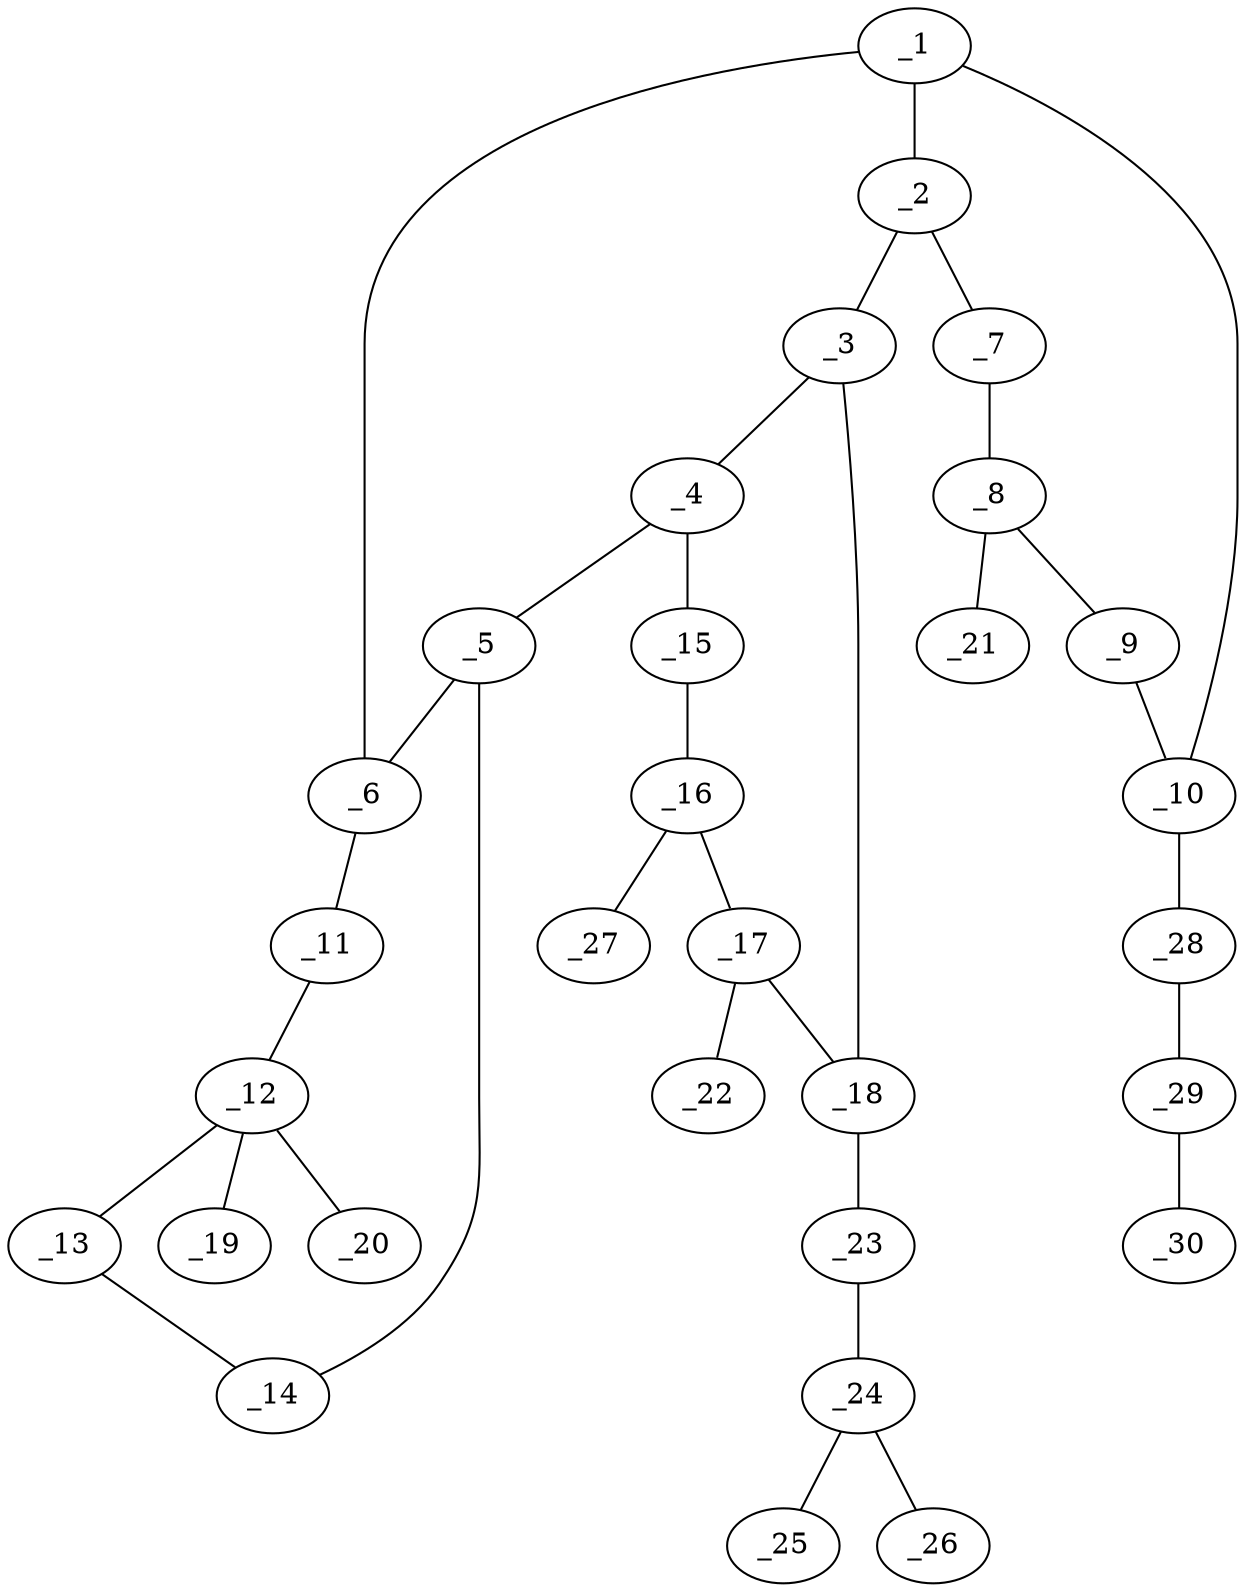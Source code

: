graph molid674897 {
	_1	 [charge=0,
		chem=1,
		symbol="C  ",
		x="6.5",
		y="-0.433"];
	_2	 [charge=0,
		chem=1,
		symbol="C  ",
		x="5.5",
		y="-0.433"];
	_1 -- _2	 [valence=1];
	_6	 [charge=0,
		chem=1,
		symbol="C  ",
		x=7,
		y="0.433"];
	_1 -- _6	 [valence=2];
	_10	 [charge=0,
		chem=1,
		symbol="C  ",
		x=7,
		y="-1.299"];
	_1 -- _10	 [valence=1];
	_3	 [charge=0,
		chem=1,
		symbol="C  ",
		x=5,
		y="0.433"];
	_2 -- _3	 [valence=2];
	_7	 [charge=0,
		chem=2,
		symbol="O  ",
		x=5,
		y="-1.299"];
	_2 -- _7	 [valence=1];
	_4	 [charge=0,
		chem=1,
		symbol="C  ",
		x="5.5",
		y="1.299"];
	_3 -- _4	 [valence=1];
	_18	 [charge=0,
		chem=1,
		symbol="C  ",
		x=4,
		y="0.433"];
	_3 -- _18	 [valence=1];
	_5	 [charge=0,
		chem=1,
		symbol="C  ",
		x="6.5",
		y="1.299"];
	_4 -- _5	 [valence=2];
	_15	 [charge=0,
		chem=2,
		symbol="O  ",
		x=5,
		y="2.1651"];
	_4 -- _15	 [valence=1];
	_5 -- _6	 [valence=1];
	_14	 [charge=0,
		chem=1,
		symbol="C  ",
		x=7,
		y="2.1651"];
	_5 -- _14	 [valence=1];
	_11	 [charge=0,
		chem=2,
		symbol="O  ",
		x=8,
		y="0.433"];
	_6 -- _11	 [valence=1];
	_8	 [charge=0,
		chem=1,
		symbol="C  ",
		x="5.5",
		y="-2.1651"];
	_7 -- _8	 [valence=1];
	_9	 [charge=0,
		chem=1,
		symbol="C  ",
		x="6.5",
		y="-2.1651"];
	_8 -- _9	 [valence=1];
	_21	 [charge=0,
		chem=2,
		symbol="O  ",
		x=5,
		y="-3.0311"];
	_8 -- _21	 [valence=2];
	_9 -- _10	 [valence=2];
	_28	 [charge=0,
		chem=1,
		symbol="C  ",
		x=8,
		y="-1.2991"];
	_10 -- _28	 [valence=1];
	_12	 [charge=0,
		chem=1,
		symbol="C  ",
		x="8.5",
		y="1.299"];
	_11 -- _12	 [valence=1];
	_13	 [charge=0,
		chem=1,
		symbol="C  ",
		x=8,
		y="2.1651"];
	_12 -- _13	 [valence=1];
	_19	 [charge=0,
		chem=1,
		symbol="C  ",
		x="9.366",
		y="1.799"];
	_12 -- _19	 [valence=1];
	_20	 [charge=0,
		chem=1,
		symbol="C  ",
		x="9.366",
		y="0.799"];
	_12 -- _20	 [valence=1];
	_13 -- _14	 [valence=2];
	_16	 [charge=0,
		chem=1,
		symbol="C  ",
		x=4,
		y="2.1651"];
	_15 -- _16	 [valence=1];
	_17	 [charge=0,
		chem=1,
		symbol="C  ",
		x="3.5",
		y="1.299"];
	_16 -- _17	 [valence=1];
	_27	 [charge=0,
		chem=1,
		symbol="C  ",
		x="3.5",
		y="3.0311"];
	_16 -- _27	 [valence=1];
	_17 -- _18	 [valence=1];
	_22	 [charge=0,
		chem=1,
		symbol="C  ",
		x="2.5",
		y="1.299"];
	_17 -- _22	 [valence=1];
	_23	 [charge=0,
		chem=2,
		symbol="O  ",
		x="3.5",
		y="-0.433"];
	_18 -- _23	 [valence=1];
	_24	 [charge=0,
		chem=1,
		symbol="C  ",
		x="2.5",
		y="-0.433"];
	_23 -- _24	 [valence=1];
	_25	 [charge=0,
		chem=2,
		symbol="O  ",
		x=2,
		y="-1.299"];
	_24 -- _25	 [valence=2];
	_26	 [charge=0,
		chem=1,
		symbol="C  ",
		x=2,
		y="0.433"];
	_24 -- _26	 [valence=1];
	_29	 [charge=0,
		chem=1,
		symbol="C  ",
		x="8.5",
		y="-2.1651"];
	_28 -- _29	 [valence=1];
	_30	 [charge=0,
		chem=1,
		symbol="C  ",
		x="9.5",
		y="-2.1651"];
	_29 -- _30	 [valence=1];
}
